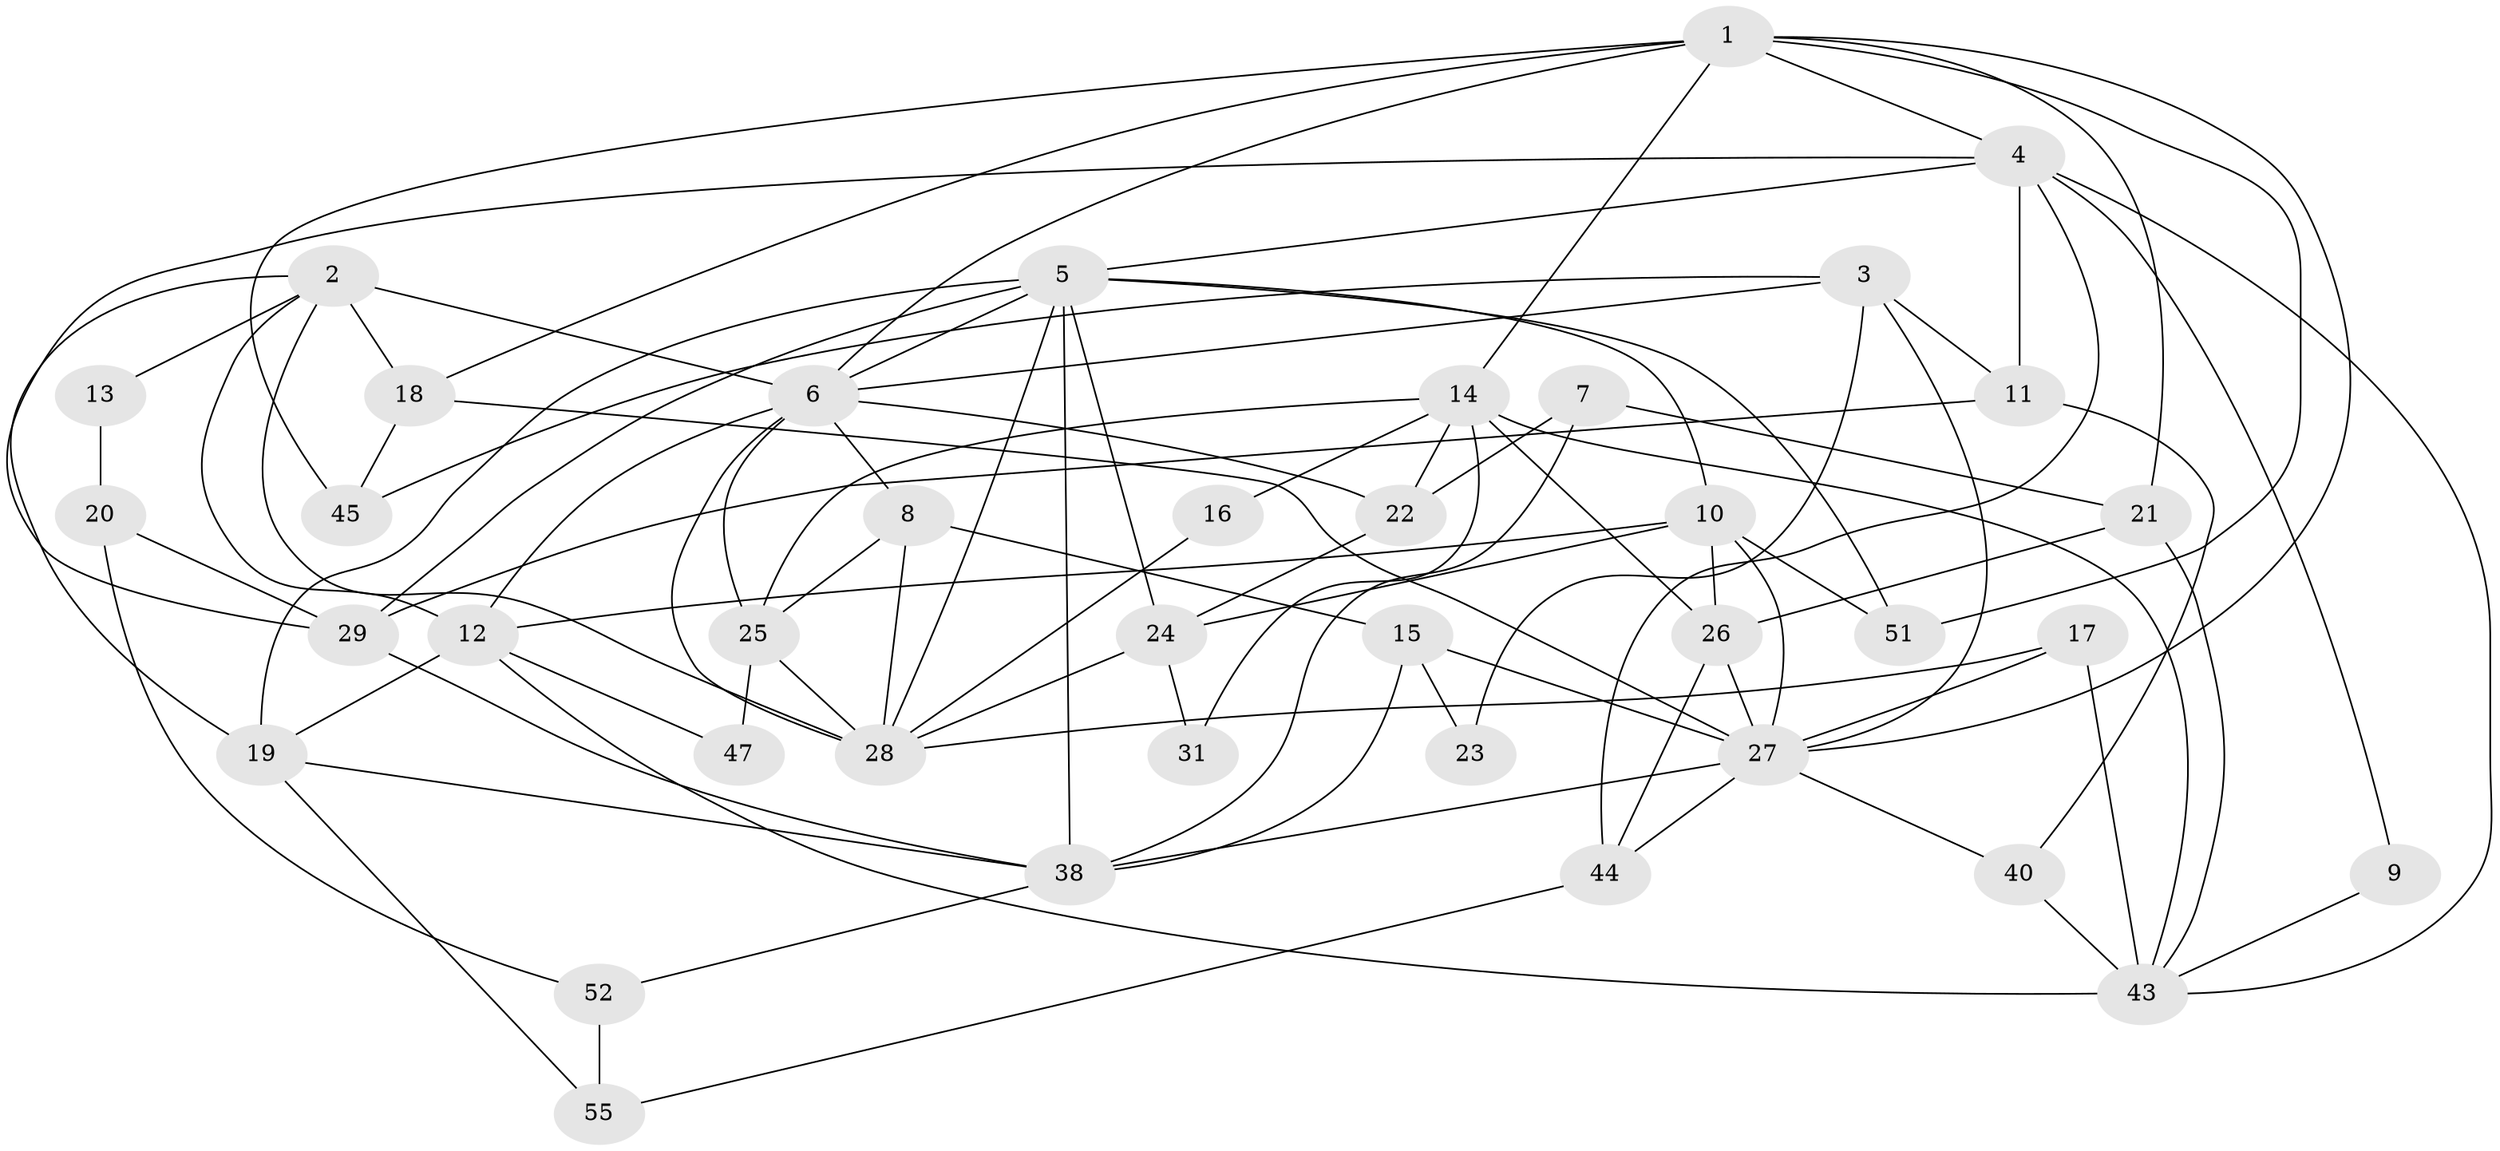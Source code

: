 // Generated by graph-tools (version 1.1) at 2025/24/03/03/25 07:24:02]
// undirected, 39 vertices, 92 edges
graph export_dot {
graph [start="1"]
  node [color=gray90,style=filled];
  1 [super="+46"];
  2 [super="+37"];
  3;
  4 [super="+35"];
  5 [super="+41"];
  6 [super="+30"];
  7;
  8 [super="+34"];
  9;
  10;
  11 [super="+39"];
  12 [super="+54"];
  13;
  14 [super="+48"];
  15;
  16;
  17;
  18;
  19;
  20;
  21 [super="+33"];
  22 [super="+56"];
  23;
  24 [super="+36"];
  25;
  26 [super="+49"];
  27 [super="+42"];
  28 [super="+53"];
  29 [super="+32"];
  31;
  38;
  40;
  43 [super="+50"];
  44;
  45;
  47;
  51;
  52;
  55;
  1 -- 18;
  1 -- 27;
  1 -- 51;
  1 -- 45;
  1 -- 14;
  1 -- 6;
  1 -- 4;
  1 -- 21;
  2 -- 18;
  2 -- 19;
  2 -- 13;
  2 -- 12;
  2 -- 28;
  2 -- 6;
  3 -- 11;
  3 -- 23;
  3 -- 27;
  3 -- 45;
  3 -- 6;
  4 -- 5;
  4 -- 9;
  4 -- 29;
  4 -- 44;
  4 -- 11;
  4 -- 43;
  5 -- 10;
  5 -- 6;
  5 -- 19;
  5 -- 51;
  5 -- 38;
  5 -- 24;
  5 -- 29;
  5 -- 28;
  6 -- 28 [weight=2];
  6 -- 12;
  6 -- 22;
  6 -- 25;
  6 -- 8;
  7 -- 38;
  7 -- 22;
  7 -- 21;
  8 -- 25;
  8 -- 28;
  8 -- 15;
  9 -- 43;
  10 -- 27;
  10 -- 24;
  10 -- 26;
  10 -- 51;
  10 -- 12;
  11 -- 40;
  11 -- 29;
  12 -- 47;
  12 -- 19;
  12 -- 43 [weight=2];
  13 -- 20;
  14 -- 26;
  14 -- 16;
  14 -- 22;
  14 -- 25;
  14 -- 31;
  14 -- 43;
  15 -- 38;
  15 -- 23;
  15 -- 27;
  16 -- 28;
  17 -- 27;
  17 -- 28;
  17 -- 43;
  18 -- 45;
  18 -- 27;
  19 -- 38;
  19 -- 55;
  20 -- 52;
  20 -- 29;
  21 -- 43;
  21 -- 26;
  22 -- 24;
  24 -- 31;
  24 -- 28;
  25 -- 47;
  25 -- 28;
  26 -- 44;
  26 -- 27;
  27 -- 40;
  27 -- 44;
  27 -- 38;
  29 -- 38;
  38 -- 52;
  40 -- 43;
  44 -- 55;
  52 -- 55;
}
